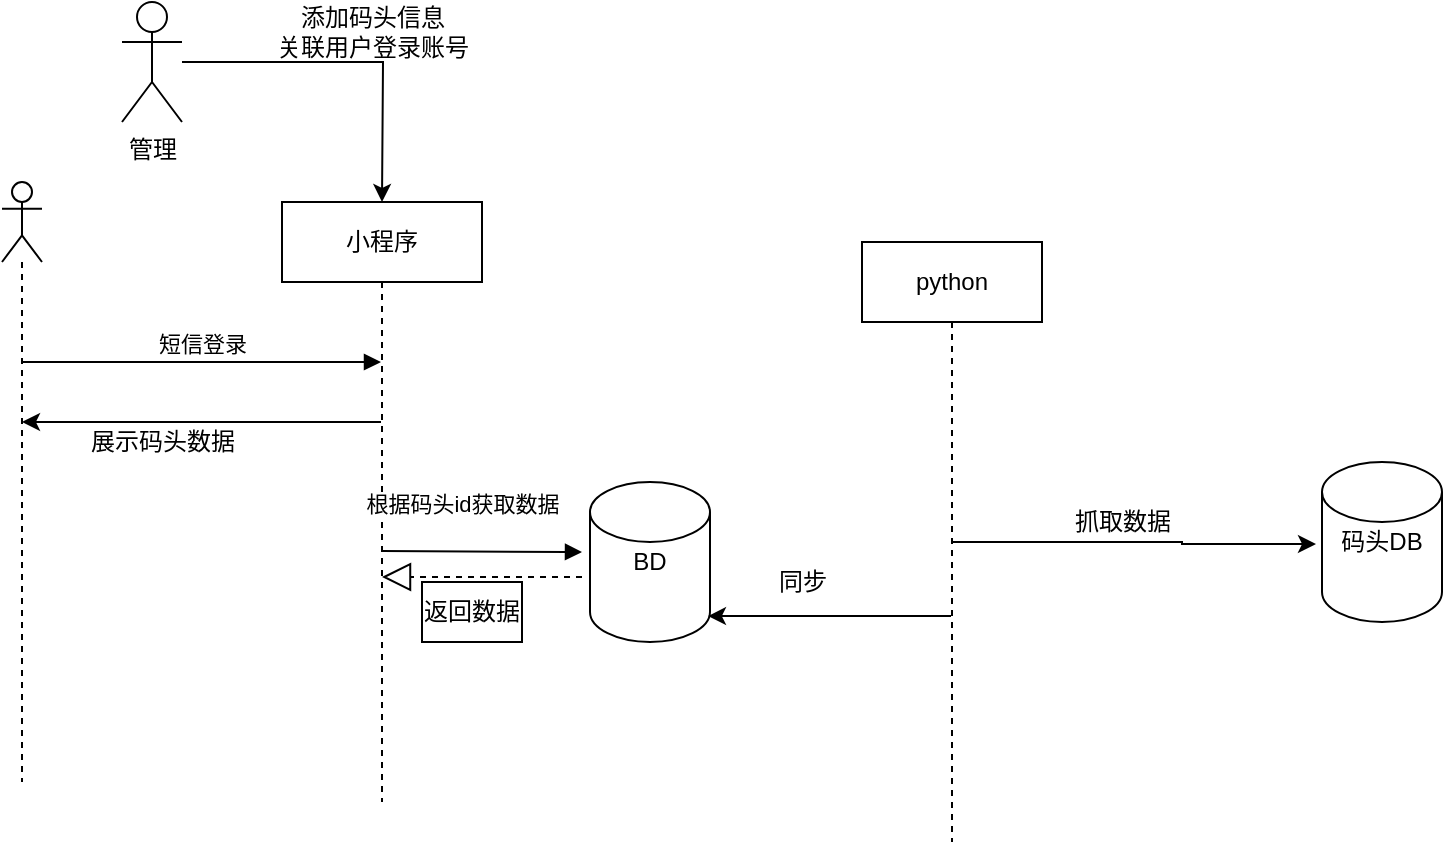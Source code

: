<mxfile version="13.7.3" type="github" pages="2">
  <diagram id="dJyYDAoSN-gb_TtG1CjA" name="Page-1">
    <mxGraphModel dx="1422" dy="794" grid="1" gridSize="10" guides="1" tooltips="1" connect="1" arrows="1" fold="1" page="1" pageScale="1" pageWidth="827" pageHeight="1169" math="0" shadow="0">
      <root>
        <mxCell id="0" />
        <mxCell id="1" parent="0" />
        <mxCell id="Zo-PXenzX5PprZbN-NHA-2" value="" style="shape=umlLifeline;participant=umlActor;perimeter=lifelinePerimeter;whiteSpace=wrap;html=1;container=1;collapsible=0;recursiveResize=0;verticalAlign=top;spacingTop=36;outlineConnect=0;" parent="1" vertex="1">
          <mxGeometry x="60" y="100" width="20" height="300" as="geometry" />
        </mxCell>
        <mxCell id="Zo-PXenzX5PprZbN-NHA-4" value="短信登录" style="html=1;verticalAlign=bottom;endArrow=block;" parent="Zo-PXenzX5PprZbN-NHA-2" target="Zo-PXenzX5PprZbN-NHA-3" edge="1">
          <mxGeometry width="80" relative="1" as="geometry">
            <mxPoint x="10" y="90" as="sourcePoint" />
            <mxPoint x="90" y="90" as="targetPoint" />
          </mxGeometry>
        </mxCell>
        <mxCell id="w8iGoGmMljtaImZ_Js2B-8" style="edgeStyle=orthogonalEdgeStyle;rounded=0;orthogonalLoop=1;jettySize=auto;html=1;" parent="1" source="Zo-PXenzX5PprZbN-NHA-3" target="Zo-PXenzX5PprZbN-NHA-2" edge="1">
          <mxGeometry relative="1" as="geometry">
            <Array as="points">
              <mxPoint x="160" y="220" />
              <mxPoint x="160" y="220" />
            </Array>
          </mxGeometry>
        </mxCell>
        <object label="小程序&lt;br&gt;" id="Zo-PXenzX5PprZbN-NHA-3">
          <mxCell style="shape=umlLifeline;perimeter=lifelinePerimeter;whiteSpace=wrap;html=1;container=1;collapsible=0;recursiveResize=0;outlineConnect=0;size=40;" parent="1" vertex="1">
            <mxGeometry x="200" y="110" width="100" height="300" as="geometry" />
          </mxCell>
        </object>
        <mxCell id="Zo-PXenzX5PprZbN-NHA-11" style="edgeStyle=orthogonalEdgeStyle;rounded=0;orthogonalLoop=1;jettySize=auto;html=1;" parent="1" source="Zo-PXenzX5PprZbN-NHA-5" edge="1">
          <mxGeometry relative="1" as="geometry">
            <mxPoint x="250" y="110" as="targetPoint" />
          </mxGeometry>
        </mxCell>
        <mxCell id="Zo-PXenzX5PprZbN-NHA-5" value="管理&lt;br&gt;" style="shape=umlActor;verticalLabelPosition=bottom;verticalAlign=top;html=1;" parent="1" vertex="1">
          <mxGeometry x="120" y="10" width="30" height="60" as="geometry" />
        </mxCell>
        <mxCell id="Zo-PXenzX5PprZbN-NHA-7" value="根据码头id获取数据" style="html=1;verticalAlign=bottom;endArrow=block;entryX=0;entryY=0.5;entryDx=0;entryDy=0;" parent="1" edge="1">
          <mxGeometry x="-0.202" y="15" width="80" relative="1" as="geometry">
            <mxPoint x="250" y="284.5" as="sourcePoint" />
            <mxPoint x="350" y="285" as="targetPoint" />
            <mxPoint as="offset" />
          </mxGeometry>
        </mxCell>
        <mxCell id="Zo-PXenzX5PprZbN-NHA-8" value="" style="endArrow=block;dashed=1;endFill=0;endSize=12;html=1;exitX=0;exitY=0.75;exitDx=0;exitDy=0;" parent="1" target="Zo-PXenzX5PprZbN-NHA-3" edge="1">
          <mxGeometry width="160" relative="1" as="geometry">
            <mxPoint x="350" y="297.5" as="sourcePoint" />
            <mxPoint x="490" y="420" as="targetPoint" />
          </mxGeometry>
        </mxCell>
        <mxCell id="Zo-PXenzX5PprZbN-NHA-9" value="返回数据&lt;br&gt;" style="whiteSpace=wrap;html=1;" parent="1" vertex="1">
          <mxGeometry x="270" y="300" width="50" height="30" as="geometry" />
        </mxCell>
        <mxCell id="Zo-PXenzX5PprZbN-NHA-12" value="添加码头信息&lt;br&gt;关联用户登录账号" style="text;html=1;align=center;verticalAlign=middle;resizable=0;points=[];autosize=1;" parent="1" vertex="1">
          <mxGeometry x="190" y="10" width="110" height="30" as="geometry" />
        </mxCell>
        <mxCell id="w8iGoGmMljtaImZ_Js2B-1" value="BD" style="shape=cylinder2;whiteSpace=wrap;html=1;boundedLbl=1;backgroundOutline=1;size=15;" parent="1" vertex="1">
          <mxGeometry x="354" y="250" width="60" height="80" as="geometry" />
        </mxCell>
        <mxCell id="w8iGoGmMljtaImZ_Js2B-2" value="码头DB" style="shape=cylinder2;whiteSpace=wrap;html=1;boundedLbl=1;backgroundOutline=1;size=15;" parent="1" vertex="1">
          <mxGeometry x="720" y="240" width="60" height="80" as="geometry" />
        </mxCell>
        <mxCell id="w8iGoGmMljtaImZ_Js2B-4" style="edgeStyle=orthogonalEdgeStyle;rounded=0;orthogonalLoop=1;jettySize=auto;html=1;entryX=-0.05;entryY=0.513;entryDx=0;entryDy=0;entryPerimeter=0;" parent="1" source="w8iGoGmMljtaImZ_Js2B-3" target="w8iGoGmMljtaImZ_Js2B-2" edge="1">
          <mxGeometry relative="1" as="geometry" />
        </mxCell>
        <mxCell id="w8iGoGmMljtaImZ_Js2B-6" style="edgeStyle=orthogonalEdgeStyle;rounded=0;orthogonalLoop=1;jettySize=auto;html=1;entryX=0.983;entryY=0.838;entryDx=0;entryDy=0;entryPerimeter=0;" parent="1" source="w8iGoGmMljtaImZ_Js2B-3" target="w8iGoGmMljtaImZ_Js2B-1" edge="1">
          <mxGeometry relative="1" as="geometry">
            <Array as="points">
              <mxPoint x="500" y="317" />
              <mxPoint x="500" y="317" />
            </Array>
          </mxGeometry>
        </mxCell>
        <mxCell id="w8iGoGmMljtaImZ_Js2B-3" value="python" style="shape=umlLifeline;perimeter=lifelinePerimeter;whiteSpace=wrap;html=1;container=1;collapsible=0;recursiveResize=0;outlineConnect=0;" parent="1" vertex="1">
          <mxGeometry x="490" y="130" width="90" height="300" as="geometry" />
        </mxCell>
        <mxCell id="w8iGoGmMljtaImZ_Js2B-5" value="抓取数据" style="text;html=1;align=center;verticalAlign=middle;resizable=0;points=[];autosize=1;" parent="1" vertex="1">
          <mxGeometry x="590" y="260" width="60" height="20" as="geometry" />
        </mxCell>
        <mxCell id="w8iGoGmMljtaImZ_Js2B-7" value="同步" style="text;html=1;align=center;verticalAlign=middle;resizable=0;points=[];autosize=1;" parent="1" vertex="1">
          <mxGeometry x="440" y="290" width="40" height="20" as="geometry" />
        </mxCell>
        <mxCell id="w8iGoGmMljtaImZ_Js2B-9" value="展示码头数据" style="text;html=1;align=center;verticalAlign=middle;resizable=0;points=[];autosize=1;" parent="1" vertex="1">
          <mxGeometry x="95" y="220" width="90" height="20" as="geometry" />
        </mxCell>
      </root>
    </mxGraphModel>
  </diagram>
  <diagram id="z6D6u3XgGdNzs0VGJFHT" name="Page-2">
    <mxGraphModel dx="1422" dy="794" grid="1" gridSize="10" guides="1" tooltips="1" connect="1" arrows="1" fold="1" page="1" pageScale="1" pageWidth="827" pageHeight="1169" math="0" shadow="0">
      <root>
        <mxCell id="lthQJ1aVdmfPKlBgsbxo-0" />
        <mxCell id="lthQJ1aVdmfPKlBgsbxo-1" parent="lthQJ1aVdmfPKlBgsbxo-0" />
      </root>
    </mxGraphModel>
  </diagram>
</mxfile>
